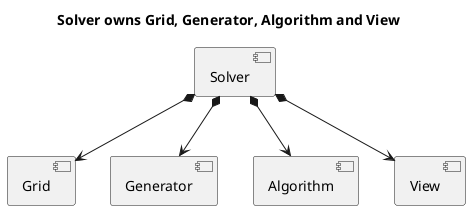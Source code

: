 ```plantuml
@startuml diagram_components_solver

title Solver owns Grid, Generator, Algorithm and View

component Grid
component Generator
component Algorithm
component View
component Solver

Solver *--> Grid
Solver *--> Algorithm
Solver *--> Generator
Solver *--> View

@enduml
```

```plantuml
@startuml diagram_components_statistics_aggregator

title Solver owns a StatisticsAggregator, which gathers statistics produced by components

component Grid
component Generator
component Algorithm
component Solver
component Statistics

interface StatisticsProducer
interface StatisticsAggregator

Statistics -down- StatisticsProducer
StatisticsAggregator "1" -down-> "n" StatisticsProducer
Grid -up-|> StatisticsProducer
Generator -up-|> StatisticsProducer
Algorithm -up-|> StatisticsProducer
Solver -up-|> StatisticsProducer
Solver *-up-> StatisticsAggregator

@enduml
```